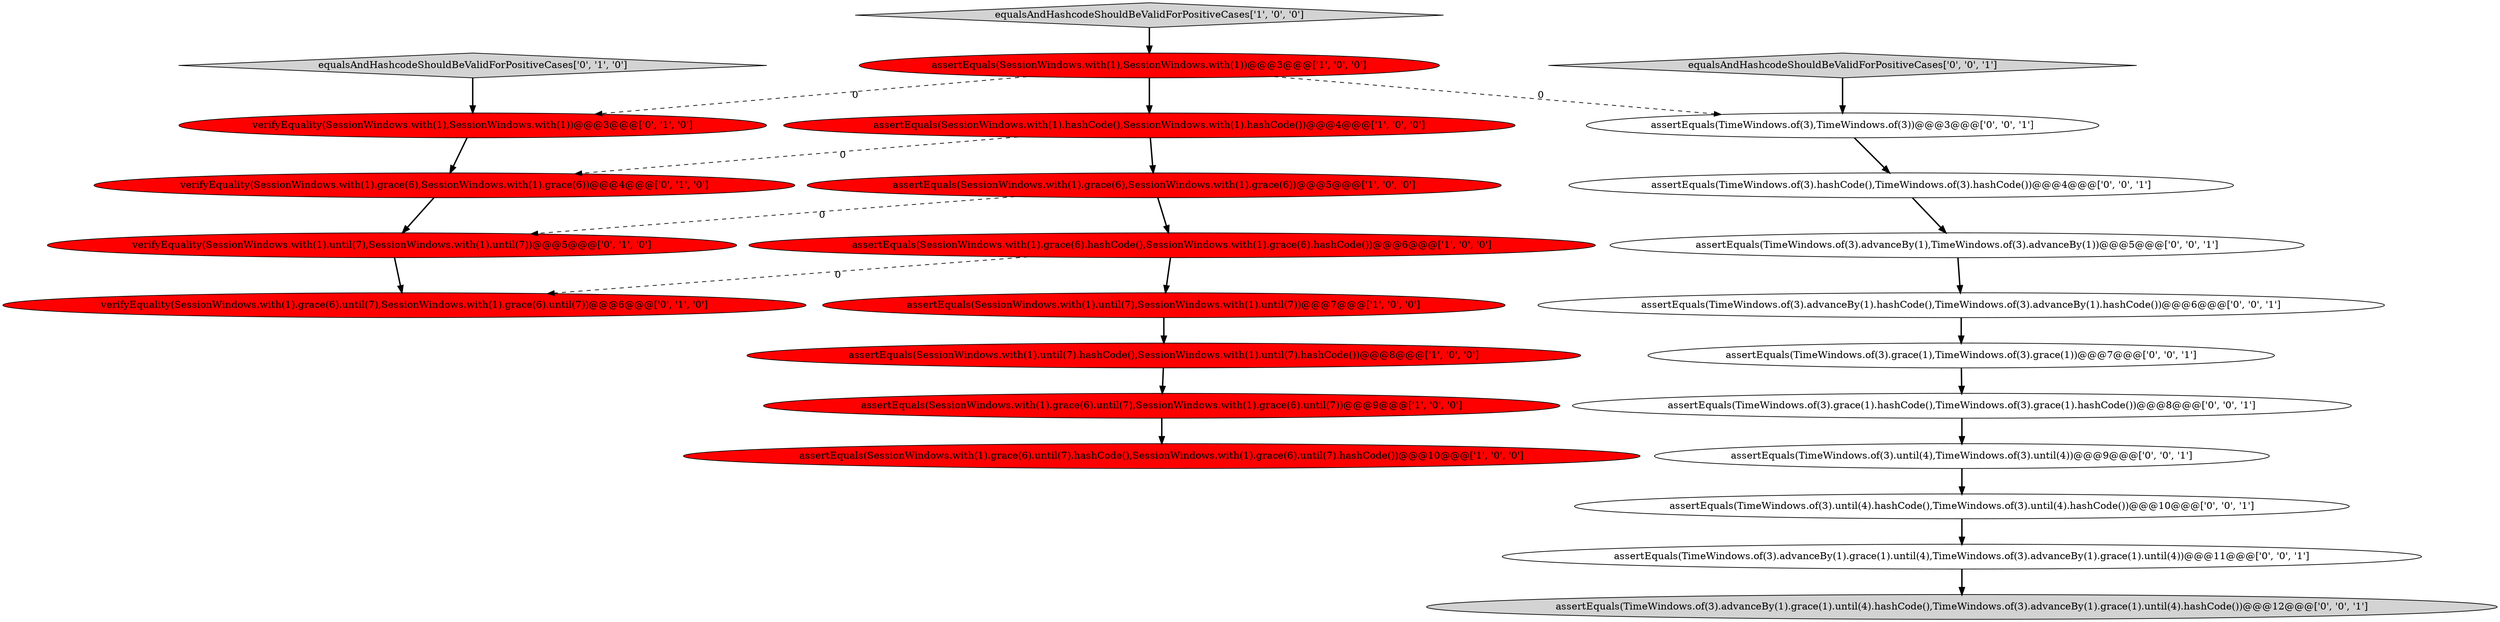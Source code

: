 digraph {
16 [style = filled, label = "assertEquals(TimeWindows.of(3).until(4),TimeWindows.of(3).until(4))@@@9@@@['0', '0', '1']", fillcolor = white, shape = ellipse image = "AAA0AAABBB3BBB"];
21 [style = filled, label = "assertEquals(TimeWindows.of(3).grace(1).hashCode(),TimeWindows.of(3).grace(1).hashCode())@@@8@@@['0', '0', '1']", fillcolor = white, shape = ellipse image = "AAA0AAABBB3BBB"];
2 [style = filled, label = "assertEquals(SessionWindows.with(1).grace(6).until(7).hashCode(),SessionWindows.with(1).grace(6).until(7).hashCode())@@@10@@@['1', '0', '0']", fillcolor = red, shape = ellipse image = "AAA1AAABBB1BBB"];
13 [style = filled, label = "verifyEquality(SessionWindows.with(1).grace(6),SessionWindows.with(1).grace(6))@@@4@@@['0', '1', '0']", fillcolor = red, shape = ellipse image = "AAA1AAABBB2BBB"];
0 [style = filled, label = "assertEquals(SessionWindows.with(1).grace(6).hashCode(),SessionWindows.with(1).grace(6).hashCode())@@@6@@@['1', '0', '0']", fillcolor = red, shape = ellipse image = "AAA1AAABBB1BBB"];
10 [style = filled, label = "verifyEquality(SessionWindows.with(1),SessionWindows.with(1))@@@3@@@['0', '1', '0']", fillcolor = red, shape = ellipse image = "AAA1AAABBB2BBB"];
15 [style = filled, label = "assertEquals(TimeWindows.of(3).hashCode(),TimeWindows.of(3).hashCode())@@@4@@@['0', '0', '1']", fillcolor = white, shape = ellipse image = "AAA0AAABBB3BBB"];
17 [style = filled, label = "assertEquals(TimeWindows.of(3).grace(1),TimeWindows.of(3).grace(1))@@@7@@@['0', '0', '1']", fillcolor = white, shape = ellipse image = "AAA0AAABBB3BBB"];
24 [style = filled, label = "assertEquals(TimeWindows.of(3).until(4).hashCode(),TimeWindows.of(3).until(4).hashCode())@@@10@@@['0', '0', '1']", fillcolor = white, shape = ellipse image = "AAA0AAABBB3BBB"];
3 [style = filled, label = "equalsAndHashcodeShouldBeValidForPositiveCases['1', '0', '0']", fillcolor = lightgray, shape = diamond image = "AAA0AAABBB1BBB"];
4 [style = filled, label = "assertEquals(SessionWindows.with(1).until(7).hashCode(),SessionWindows.with(1).until(7).hashCode())@@@8@@@['1', '0', '0']", fillcolor = red, shape = ellipse image = "AAA1AAABBB1BBB"];
20 [style = filled, label = "assertEquals(TimeWindows.of(3).advanceBy(1),TimeWindows.of(3).advanceBy(1))@@@5@@@['0', '0', '1']", fillcolor = white, shape = ellipse image = "AAA0AAABBB3BBB"];
12 [style = filled, label = "verifyEquality(SessionWindows.with(1).until(7),SessionWindows.with(1).until(7))@@@5@@@['0', '1', '0']", fillcolor = red, shape = ellipse image = "AAA1AAABBB2BBB"];
6 [style = filled, label = "assertEquals(SessionWindows.with(1).until(7),SessionWindows.with(1).until(7))@@@7@@@['1', '0', '0']", fillcolor = red, shape = ellipse image = "AAA1AAABBB1BBB"];
14 [style = filled, label = "assertEquals(TimeWindows.of(3),TimeWindows.of(3))@@@3@@@['0', '0', '1']", fillcolor = white, shape = ellipse image = "AAA0AAABBB3BBB"];
1 [style = filled, label = "assertEquals(SessionWindows.with(1),SessionWindows.with(1))@@@3@@@['1', '0', '0']", fillcolor = red, shape = ellipse image = "AAA1AAABBB1BBB"];
5 [style = filled, label = "assertEquals(SessionWindows.with(1).hashCode(),SessionWindows.with(1).hashCode())@@@4@@@['1', '0', '0']", fillcolor = red, shape = ellipse image = "AAA1AAABBB1BBB"];
19 [style = filled, label = "assertEquals(TimeWindows.of(3).advanceBy(1).grace(1).until(4),TimeWindows.of(3).advanceBy(1).grace(1).until(4))@@@11@@@['0', '0', '1']", fillcolor = white, shape = ellipse image = "AAA0AAABBB3BBB"];
22 [style = filled, label = "assertEquals(TimeWindows.of(3).advanceBy(1).grace(1).until(4).hashCode(),TimeWindows.of(3).advanceBy(1).grace(1).until(4).hashCode())@@@12@@@['0', '0', '1']", fillcolor = lightgray, shape = ellipse image = "AAA0AAABBB3BBB"];
8 [style = filled, label = "assertEquals(SessionWindows.with(1).grace(6),SessionWindows.with(1).grace(6))@@@5@@@['1', '0', '0']", fillcolor = red, shape = ellipse image = "AAA1AAABBB1BBB"];
9 [style = filled, label = "verifyEquality(SessionWindows.with(1).grace(6).until(7),SessionWindows.with(1).grace(6).until(7))@@@6@@@['0', '1', '0']", fillcolor = red, shape = ellipse image = "AAA1AAABBB2BBB"];
18 [style = filled, label = "equalsAndHashcodeShouldBeValidForPositiveCases['0', '0', '1']", fillcolor = lightgray, shape = diamond image = "AAA0AAABBB3BBB"];
11 [style = filled, label = "equalsAndHashcodeShouldBeValidForPositiveCases['0', '1', '0']", fillcolor = lightgray, shape = diamond image = "AAA0AAABBB2BBB"];
7 [style = filled, label = "assertEquals(SessionWindows.with(1).grace(6).until(7),SessionWindows.with(1).grace(6).until(7))@@@9@@@['1', '0', '0']", fillcolor = red, shape = ellipse image = "AAA1AAABBB1BBB"];
23 [style = filled, label = "assertEquals(TimeWindows.of(3).advanceBy(1).hashCode(),TimeWindows.of(3).advanceBy(1).hashCode())@@@6@@@['0', '0', '1']", fillcolor = white, shape = ellipse image = "AAA0AAABBB3BBB"];
1->5 [style = bold, label=""];
5->13 [style = dashed, label="0"];
5->8 [style = bold, label=""];
24->19 [style = bold, label=""];
3->1 [style = bold, label=""];
1->14 [style = dashed, label="0"];
0->6 [style = bold, label=""];
16->24 [style = bold, label=""];
8->12 [style = dashed, label="0"];
1->10 [style = dashed, label="0"];
12->9 [style = bold, label=""];
4->7 [style = bold, label=""];
8->0 [style = bold, label=""];
6->4 [style = bold, label=""];
13->12 [style = bold, label=""];
20->23 [style = bold, label=""];
10->13 [style = bold, label=""];
11->10 [style = bold, label=""];
7->2 [style = bold, label=""];
15->20 [style = bold, label=""];
21->16 [style = bold, label=""];
23->17 [style = bold, label=""];
14->15 [style = bold, label=""];
0->9 [style = dashed, label="0"];
19->22 [style = bold, label=""];
17->21 [style = bold, label=""];
18->14 [style = bold, label=""];
}
